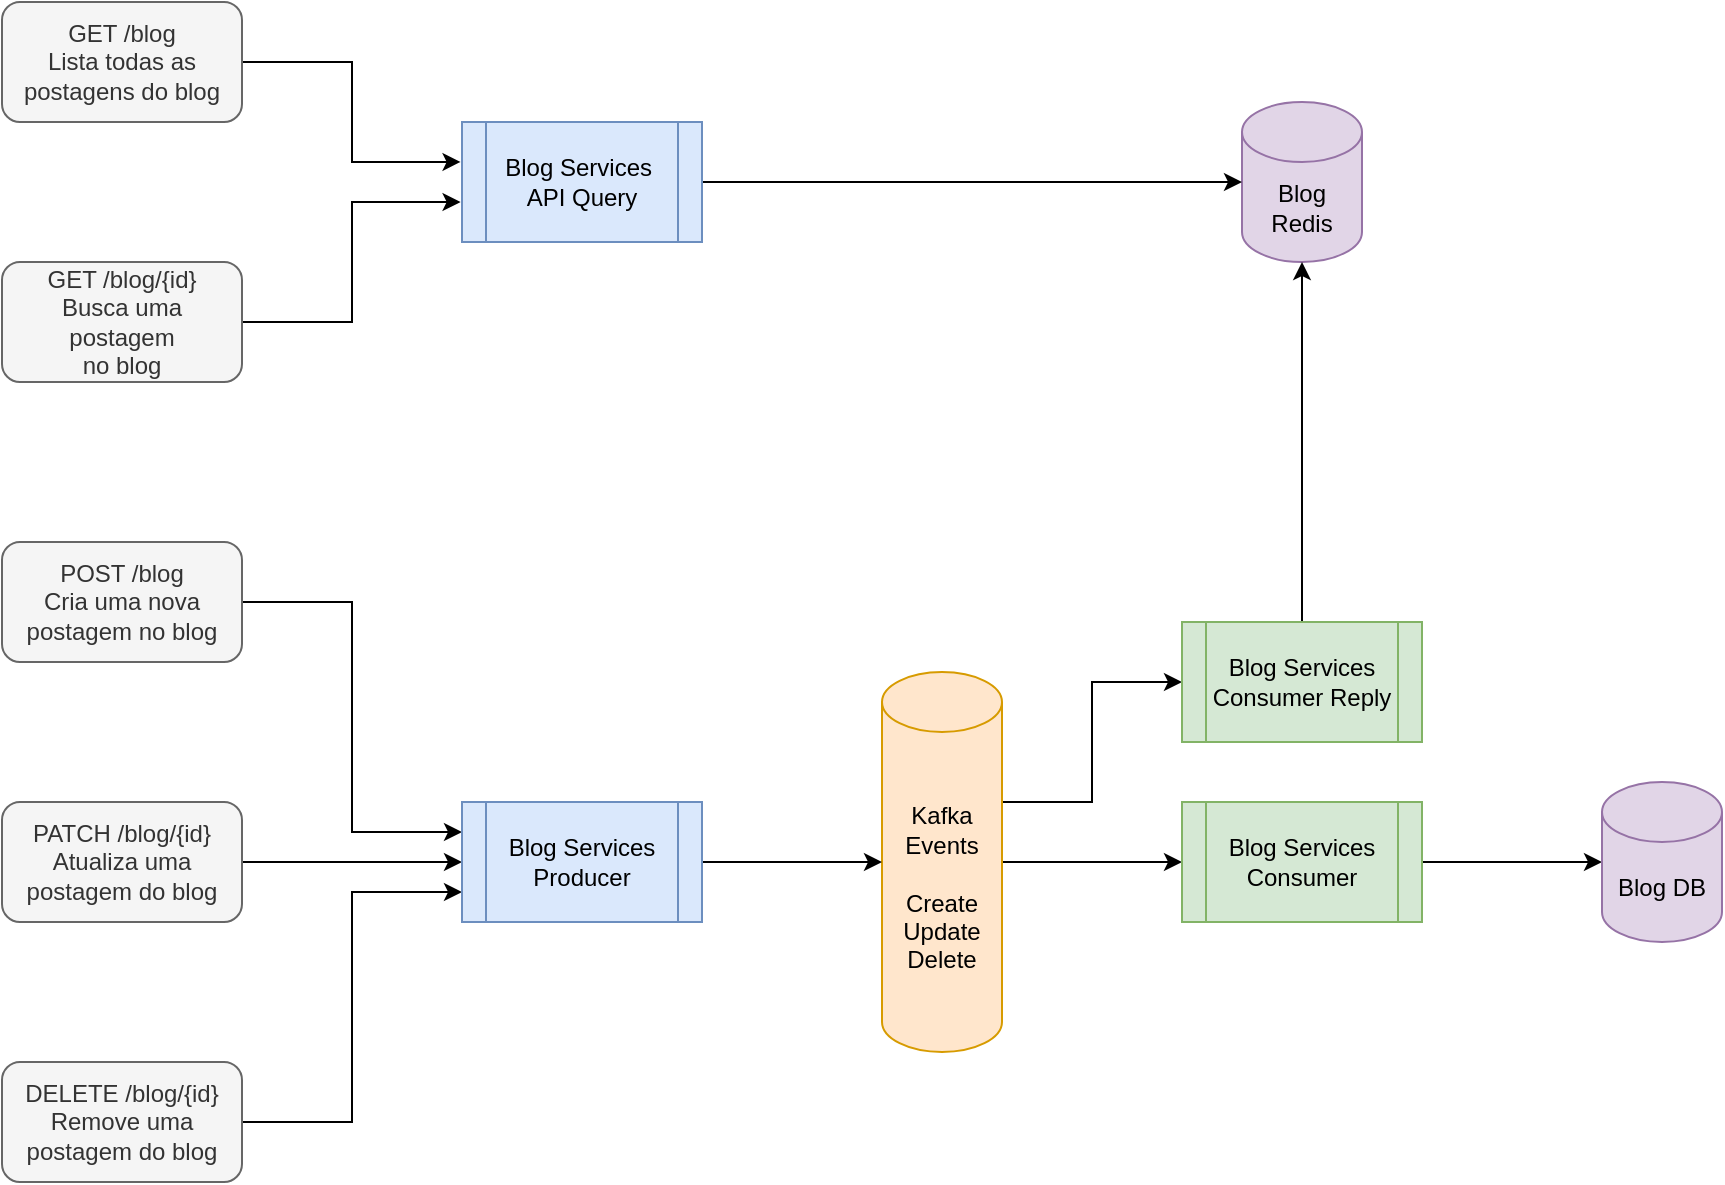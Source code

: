 <mxfile version="15.7.3" type="device"><diagram id="unaAeX_8DeN5y6fZgSIr" name="Página-1"><mxGraphModel dx="1038" dy="641" grid="1" gridSize="10" guides="1" tooltips="1" connect="1" arrows="1" fold="1" page="1" pageScale="1" pageWidth="1600" pageHeight="900" math="0" shadow="0"><root><mxCell id="0"/><mxCell id="1" parent="0"/><mxCell id="0hF_z9s6m7166uicgj6F-7" style="edgeStyle=orthogonalEdgeStyle;rounded=0;orthogonalLoop=1;jettySize=auto;html=1;entryX=0;entryY=0.25;entryDx=0;entryDy=0;" edge="1" parent="1" source="7-hGcPHyHkHNnTzoKgyt-1" target="0hF_z9s6m7166uicgj6F-2"><mxGeometry relative="1" as="geometry"/></mxCell><mxCell id="7-hGcPHyHkHNnTzoKgyt-1" value="POST /blog&lt;br&gt;Cria uma nova&lt;br&gt;postagem no blog" style="rounded=1;whiteSpace=wrap;html=1;fillColor=#f5f5f5;fontColor=#333333;strokeColor=#666666;" parent="1" vertex="1"><mxGeometry x="110" y="320" width="120" height="60" as="geometry"/></mxCell><mxCell id="0hF_z9s6m7166uicgj6F-18" style="edgeStyle=orthogonalEdgeStyle;rounded=0;orthogonalLoop=1;jettySize=auto;html=1;entryX=-0.006;entryY=0.333;entryDx=0;entryDy=0;entryPerimeter=0;" edge="1" parent="1" source="7-hGcPHyHkHNnTzoKgyt-2" target="0hF_z9s6m7166uicgj6F-17"><mxGeometry relative="1" as="geometry"><Array as="points"><mxPoint x="285" y="80"/><mxPoint x="285" y="130"/></Array></mxGeometry></mxCell><mxCell id="7-hGcPHyHkHNnTzoKgyt-2" value="GET /blog&lt;br&gt;Lista todas as &lt;br&gt;postagens do blog" style="rounded=1;whiteSpace=wrap;html=1;fillColor=#f5f5f5;fontColor=#333333;strokeColor=#666666;" parent="1" vertex="1"><mxGeometry x="110" y="50" width="120" height="60" as="geometry"/></mxCell><mxCell id="0hF_z9s6m7166uicgj6F-19" style="edgeStyle=orthogonalEdgeStyle;rounded=0;orthogonalLoop=1;jettySize=auto;html=1;entryX=-0.006;entryY=0.659;entryDx=0;entryDy=0;entryPerimeter=0;" edge="1" parent="1" source="7-hGcPHyHkHNnTzoKgyt-3" target="0hF_z9s6m7166uicgj6F-17"><mxGeometry relative="1" as="geometry"><Array as="points"><mxPoint x="285" y="210"/><mxPoint x="285" y="150"/><mxPoint x="339" y="150"/></Array></mxGeometry></mxCell><mxCell id="7-hGcPHyHkHNnTzoKgyt-3" value="GET /blog/{id}&lt;br&gt;Busca uma &lt;br&gt;postagem&lt;br&gt;no blog" style="rounded=1;whiteSpace=wrap;html=1;fillColor=#f5f5f5;fontColor=#333333;strokeColor=#666666;" parent="1" vertex="1"><mxGeometry x="110" y="180" width="120" height="60" as="geometry"/></mxCell><mxCell id="0hF_z9s6m7166uicgj6F-8" style="edgeStyle=orthogonalEdgeStyle;rounded=0;orthogonalLoop=1;jettySize=auto;html=1;entryX=0;entryY=0.5;entryDx=0;entryDy=0;" edge="1" parent="1" source="7-hGcPHyHkHNnTzoKgyt-4" target="0hF_z9s6m7166uicgj6F-2"><mxGeometry relative="1" as="geometry"><Array as="points"/></mxGeometry></mxCell><mxCell id="7-hGcPHyHkHNnTzoKgyt-4" value="PATCH /blog/{id}&lt;br&gt;Atualiza uma postagem do blog" style="rounded=1;whiteSpace=wrap;html=1;fillColor=#f5f5f5;fontColor=#333333;strokeColor=#666666;" parent="1" vertex="1"><mxGeometry x="110" y="450" width="120" height="60" as="geometry"/></mxCell><mxCell id="0hF_z9s6m7166uicgj6F-9" style="edgeStyle=orthogonalEdgeStyle;rounded=0;orthogonalLoop=1;jettySize=auto;html=1;entryX=0;entryY=0.75;entryDx=0;entryDy=0;" edge="1" parent="1" source="7-hGcPHyHkHNnTzoKgyt-5" target="0hF_z9s6m7166uicgj6F-2"><mxGeometry relative="1" as="geometry"/></mxCell><mxCell id="7-hGcPHyHkHNnTzoKgyt-5" value="DELETE /blog/{id}&lt;br&gt;Remove uma postagem do blog" style="rounded=1;whiteSpace=wrap;html=1;fillColor=#f5f5f5;fontColor=#333333;strokeColor=#666666;" parent="1" vertex="1"><mxGeometry x="110" y="580" width="120" height="60" as="geometry"/></mxCell><mxCell id="0hF_z9s6m7166uicgj6F-14" style="edgeStyle=orthogonalEdgeStyle;rounded=0;orthogonalLoop=1;jettySize=auto;html=1;entryX=0;entryY=0.5;entryDx=0;entryDy=0;" edge="1" parent="1" source="0hF_z9s6m7166uicgj6F-1" target="0hF_z9s6m7166uicgj6F-3"><mxGeometry relative="1" as="geometry"/></mxCell><mxCell id="0hF_z9s6m7166uicgj6F-15" style="edgeStyle=orthogonalEdgeStyle;rounded=0;orthogonalLoop=1;jettySize=auto;html=1;entryX=0;entryY=0.5;entryDx=0;entryDy=0;" edge="1" parent="1" source="0hF_z9s6m7166uicgj6F-1" target="0hF_z9s6m7166uicgj6F-13"><mxGeometry relative="1" as="geometry"><Array as="points"><mxPoint x="655" y="450"/><mxPoint x="655" y="390"/></Array></mxGeometry></mxCell><mxCell id="0hF_z9s6m7166uicgj6F-1" value="Kafka&lt;br&gt;Events&lt;br&gt;&lt;br&gt;Create&lt;br&gt;Update&lt;br&gt;Delete" style="shape=cylinder3;whiteSpace=wrap;html=1;boundedLbl=1;backgroundOutline=1;size=15;fillColor=#ffe6cc;strokeColor=#d79b00;" vertex="1" parent="1"><mxGeometry x="550" y="385" width="60" height="190" as="geometry"/></mxCell><mxCell id="0hF_z9s6m7166uicgj6F-10" style="edgeStyle=orthogonalEdgeStyle;rounded=0;orthogonalLoop=1;jettySize=auto;html=1;" edge="1" parent="1" source="0hF_z9s6m7166uicgj6F-2" target="0hF_z9s6m7166uicgj6F-1"><mxGeometry relative="1" as="geometry"/></mxCell><mxCell id="0hF_z9s6m7166uicgj6F-2" value="Blog Services Producer" style="shape=process;whiteSpace=wrap;html=1;backgroundOutline=1;fillColor=#dae8fc;strokeColor=#6c8ebf;" vertex="1" parent="1"><mxGeometry x="340" y="450" width="120" height="60" as="geometry"/></mxCell><mxCell id="0hF_z9s6m7166uicgj6F-6" style="edgeStyle=orthogonalEdgeStyle;rounded=0;orthogonalLoop=1;jettySize=auto;html=1;entryX=0;entryY=0.5;entryDx=0;entryDy=0;entryPerimeter=0;" edge="1" parent="1" source="0hF_z9s6m7166uicgj6F-3" target="0hF_z9s6m7166uicgj6F-4"><mxGeometry relative="1" as="geometry"><Array as="points"/></mxGeometry></mxCell><mxCell id="0hF_z9s6m7166uicgj6F-3" value="Blog Services&lt;br&gt;Consumer" style="shape=process;whiteSpace=wrap;html=1;backgroundOutline=1;fillColor=#d5e8d4;strokeColor=#82b366;" vertex="1" parent="1"><mxGeometry x="700" y="450" width="120" height="60" as="geometry"/></mxCell><mxCell id="0hF_z9s6m7166uicgj6F-4" value="Blog DB" style="shape=cylinder3;whiteSpace=wrap;html=1;boundedLbl=1;backgroundOutline=1;size=15;fillColor=#e1d5e7;strokeColor=#9673a6;" vertex="1" parent="1"><mxGeometry x="910" y="440" width="60" height="80" as="geometry"/></mxCell><mxCell id="0hF_z9s6m7166uicgj6F-11" value="Blog Redis" style="shape=cylinder3;whiteSpace=wrap;html=1;boundedLbl=1;backgroundOutline=1;size=15;fillColor=#e1d5e7;strokeColor=#9673a6;" vertex="1" parent="1"><mxGeometry x="730" y="100" width="60" height="80" as="geometry"/></mxCell><mxCell id="0hF_z9s6m7166uicgj6F-16" style="edgeStyle=orthogonalEdgeStyle;rounded=0;orthogonalLoop=1;jettySize=auto;html=1;exitX=0.5;exitY=0;exitDx=0;exitDy=0;" edge="1" parent="1" source="0hF_z9s6m7166uicgj6F-13" target="0hF_z9s6m7166uicgj6F-11"><mxGeometry relative="1" as="geometry"><Array as="points"><mxPoint x="760" y="270"/><mxPoint x="760" y="270"/></Array></mxGeometry></mxCell><mxCell id="0hF_z9s6m7166uicgj6F-13" value="Blog Services&lt;br&gt;Consumer Reply" style="shape=process;whiteSpace=wrap;html=1;backgroundOutline=1;fillColor=#d5e8d4;strokeColor=#82b366;" vertex="1" parent="1"><mxGeometry x="700" y="360" width="120" height="60" as="geometry"/></mxCell><mxCell id="0hF_z9s6m7166uicgj6F-20" style="edgeStyle=orthogonalEdgeStyle;rounded=0;orthogonalLoop=1;jettySize=auto;html=1;" edge="1" parent="1" source="0hF_z9s6m7166uicgj6F-17" target="0hF_z9s6m7166uicgj6F-11"><mxGeometry relative="1" as="geometry"/></mxCell><mxCell id="0hF_z9s6m7166uicgj6F-17" value="Blog Services&amp;nbsp; API Query" style="shape=process;whiteSpace=wrap;html=1;backgroundOutline=1;fillColor=#dae8fc;strokeColor=#6c8ebf;" vertex="1" parent="1"><mxGeometry x="340" y="110" width="120" height="60" as="geometry"/></mxCell></root></mxGraphModel></diagram></mxfile>